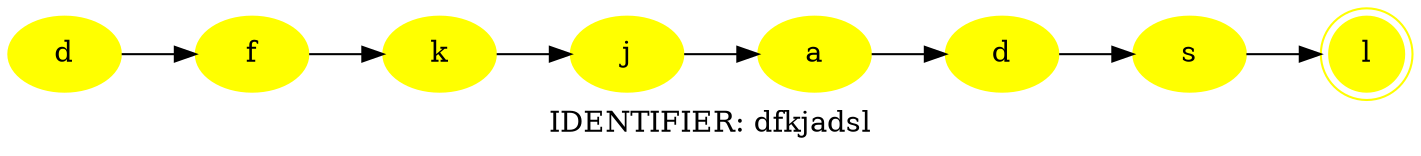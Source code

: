 digraph Plot{
   rankdir = LR;
   label = "IDENTIFIER: dfkjadsl";
    n0[style = filled, color = yellow, label = "d"];
    n1[style = filled, color = yellow, label = "f"];
    n2[style = filled, color = yellow, label = "k"];
    n3[style = filled, color = yellow, label = "j"];
    n4[style = filled, color = yellow, label = "a"];
    n5[style = filled, color = yellow, label = "d"];
    n6[style = filled, color = yellow, label = "s"];
    n7[style = filled, color = yellow, label = "l" ,shape = doublecircle];
    n0 -> n1;
    n1 -> n2;
    n2 -> n3;
    n3 -> n4;
    n4 -> n5;
    n5 -> n6;
    n6 -> n7;
}